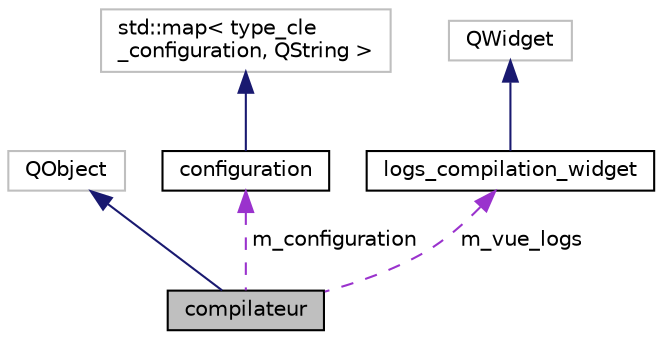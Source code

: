 digraph "compilateur"
{
  edge [fontname="Helvetica",fontsize="10",labelfontname="Helvetica",labelfontsize="10"];
  node [fontname="Helvetica",fontsize="10",shape=record];
  Node2 [label="compilateur",height=0.2,width=0.4,color="black", fillcolor="grey75", style="filled", fontcolor="black"];
  Node3 -> Node2 [dir="back",color="midnightblue",fontsize="10",style="solid",fontname="Helvetica"];
  Node3 [label="QObject",height=0.2,width=0.4,color="grey75", fillcolor="white", style="filled"];
  Node4 -> Node2 [dir="back",color="darkorchid3",fontsize="10",style="dashed",label=" m_configuration" ,fontname="Helvetica"];
  Node4 [label="configuration",height=0.2,width=0.4,color="black", fillcolor="white", style="filled",URL="$classconfiguration.html",tooltip="Classe décrivant un configuration lors d&#39;une exécution. Pour un texte donné, une configuration corres..."];
  Node5 -> Node4 [dir="back",color="midnightblue",fontsize="10",style="solid",fontname="Helvetica"];
  Node5 [label="std::map\< type_cle\l_configuration, QString \>",height=0.2,width=0.4,color="grey75", fillcolor="white", style="filled"];
  Node6 -> Node2 [dir="back",color="darkorchid3",fontsize="10",style="dashed",label=" m_vue_logs" ,fontname="Helvetica"];
  Node6 [label="logs_compilation_widget",height=0.2,width=0.4,color="black", fillcolor="white", style="filled",URL="$classlogs__compilation__widget.html",tooltip="Classe décrivant le widget affichant l&#39;ensemble des logs. "];
  Node7 -> Node6 [dir="back",color="midnightblue",fontsize="10",style="solid",fontname="Helvetica"];
  Node7 [label="QWidget",height=0.2,width=0.4,color="grey75", fillcolor="white", style="filled"];
}
